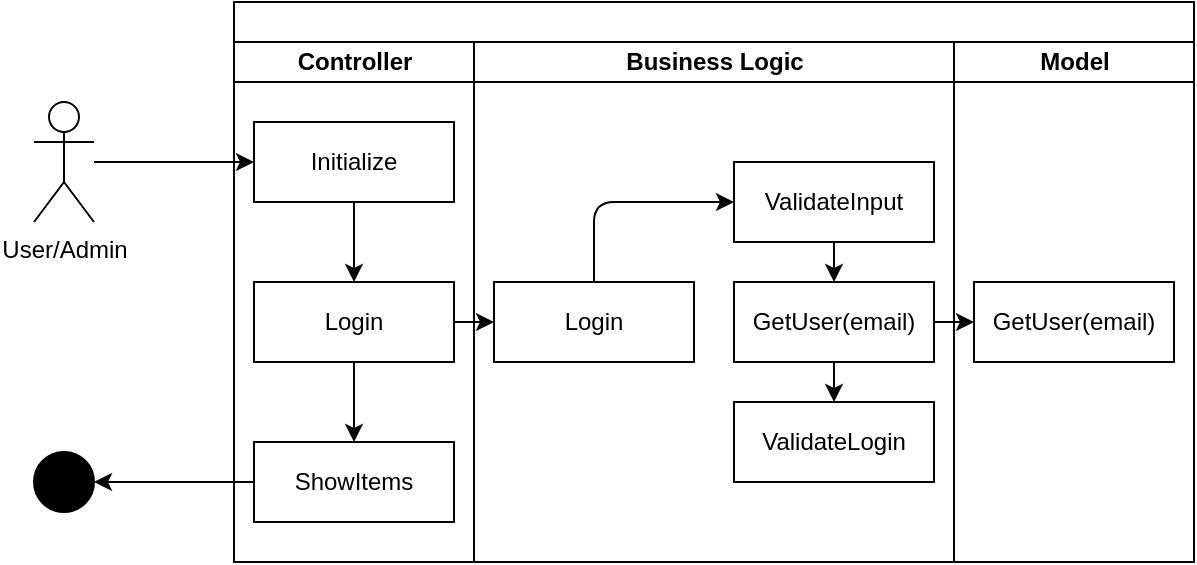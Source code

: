 <mxfile>
    <diagram id="J8B0F1robEj0f8xq7g9a" name="Page-1">
        <mxGraphModel dx="832" dy="471" grid="1" gridSize="10" guides="1" tooltips="1" connect="1" arrows="1" fold="1" page="1" pageScale="1" pageWidth="850" pageHeight="1100" math="0" shadow="0">
            <root>
                <mxCell id="0"/>
                <mxCell id="1" parent="0"/>
                <mxCell id="2" value="" style="swimlane;childLayout=stackLayout;resizeParent=1;resizeParentMax=0;startSize=20;html=1;" vertex="1" parent="1">
                    <mxGeometry x="230.0" y="100" width="480" height="280" as="geometry"/>
                </mxCell>
                <mxCell id="3" value="Controller" style="swimlane;startSize=20;html=1;" vertex="1" parent="2">
                    <mxGeometry y="20" width="120" height="260" as="geometry"/>
                </mxCell>
                <mxCell id="4" value="" style="edgeStyle=none;html=1;" edge="1" parent="3" source="5" target="7">
                    <mxGeometry relative="1" as="geometry"/>
                </mxCell>
                <mxCell id="5" value="Initialize" style="rounded=0;whiteSpace=wrap;html=1;" vertex="1" parent="3">
                    <mxGeometry x="10" y="40" width="100" height="40" as="geometry"/>
                </mxCell>
                <mxCell id="6" value="" style="edgeStyle=orthogonalEdgeStyle;html=1;fontSize=15;" edge="1" parent="3" source="7" target="8">
                    <mxGeometry relative="1" as="geometry"/>
                </mxCell>
                <mxCell id="7" value="Login" style="rounded=0;whiteSpace=wrap;html=1;" vertex="1" parent="3">
                    <mxGeometry x="10.0" y="120" width="100" height="40" as="geometry"/>
                </mxCell>
                <mxCell id="8" value="ShowItems" style="rounded=0;whiteSpace=wrap;html=1;" vertex="1" parent="3">
                    <mxGeometry x="10.0" y="200" width="100" height="40" as="geometry"/>
                </mxCell>
                <mxCell id="9" value="Business Logic" style="swimlane;startSize=20;html=1;" vertex="1" parent="2">
                    <mxGeometry x="120" y="20" width="240" height="260" as="geometry"/>
                </mxCell>
                <mxCell id="25" value="" style="edgeStyle=orthogonalEdgeStyle;html=1;entryX=0;entryY=0.5;entryDx=0;entryDy=0;" edge="1" parent="9" source="10" target="24">
                    <mxGeometry relative="1" as="geometry">
                        <Array as="points">
                            <mxPoint x="60" y="80"/>
                        </Array>
                    </mxGeometry>
                </mxCell>
                <mxCell id="10" value="Login" style="rounded=0;whiteSpace=wrap;html=1;" vertex="1" parent="9">
                    <mxGeometry x="10.0" y="120" width="100" height="40" as="geometry"/>
                </mxCell>
                <mxCell id="23" value="" style="edgeStyle=orthogonalEdgeStyle;html=1;" edge="1" parent="9" source="12" target="22">
                    <mxGeometry relative="1" as="geometry"/>
                </mxCell>
                <mxCell id="12" value="GetUser(email)" style="rounded=0;whiteSpace=wrap;html=1;" vertex="1" parent="9">
                    <mxGeometry x="130.0" y="120" width="100" height="40" as="geometry"/>
                </mxCell>
                <mxCell id="22" value="ValidateLogin" style="rounded=0;whiteSpace=wrap;html=1;" vertex="1" parent="9">
                    <mxGeometry x="130.0" y="180" width="100" height="40" as="geometry"/>
                </mxCell>
                <mxCell id="27" style="edgeStyle=orthogonalEdgeStyle;html=1;" edge="1" parent="9" source="24" target="12">
                    <mxGeometry relative="1" as="geometry"/>
                </mxCell>
                <mxCell id="24" value="ValidateInput" style="rounded=0;whiteSpace=wrap;html=1;" vertex="1" parent="9">
                    <mxGeometry x="130.0" y="60" width="100" height="40" as="geometry"/>
                </mxCell>
                <mxCell id="20" value="" style="edgeStyle=none;html=1;" edge="1" parent="2" source="12" target="19">
                    <mxGeometry relative="1" as="geometry"/>
                </mxCell>
                <mxCell id="11" value="Model" style="swimlane;startSize=20;html=1;" vertex="1" parent="2">
                    <mxGeometry x="360" y="20" width="120" height="260" as="geometry"/>
                </mxCell>
                <mxCell id="19" value="GetUser(email)" style="rounded=0;whiteSpace=wrap;html=1;" vertex="1" parent="11">
                    <mxGeometry x="10.0" y="120" width="100" height="40" as="geometry"/>
                </mxCell>
                <mxCell id="13" value="" style="edgeStyle=none;html=1;" edge="1" parent="2" source="7" target="10">
                    <mxGeometry relative="1" as="geometry"/>
                </mxCell>
                <mxCell id="15" style="edgeStyle=none;html=1;" edge="1" source="16" target="5" parent="1">
                    <mxGeometry relative="1" as="geometry"/>
                </mxCell>
                <mxCell id="16" value="User/Admin" style="shape=umlActor;verticalLabelPosition=bottom;verticalAlign=top;html=1;outlineConnect=0;" vertex="1" parent="1">
                    <mxGeometry x="130" y="150" width="30" height="60" as="geometry"/>
                </mxCell>
                <mxCell id="17" value="" style="ellipse;fillColor=strokeColor;fontSize=15;" vertex="1" parent="1">
                    <mxGeometry x="130" y="325" width="30" height="30" as="geometry"/>
                </mxCell>
                <mxCell id="18" style="edgeStyle=orthogonalEdgeStyle;html=1;fontSize=15;" edge="1" source="8" target="17" parent="1">
                    <mxGeometry relative="1" as="geometry"/>
                </mxCell>
            </root>
        </mxGraphModel>
    </diagram>
</mxfile>
